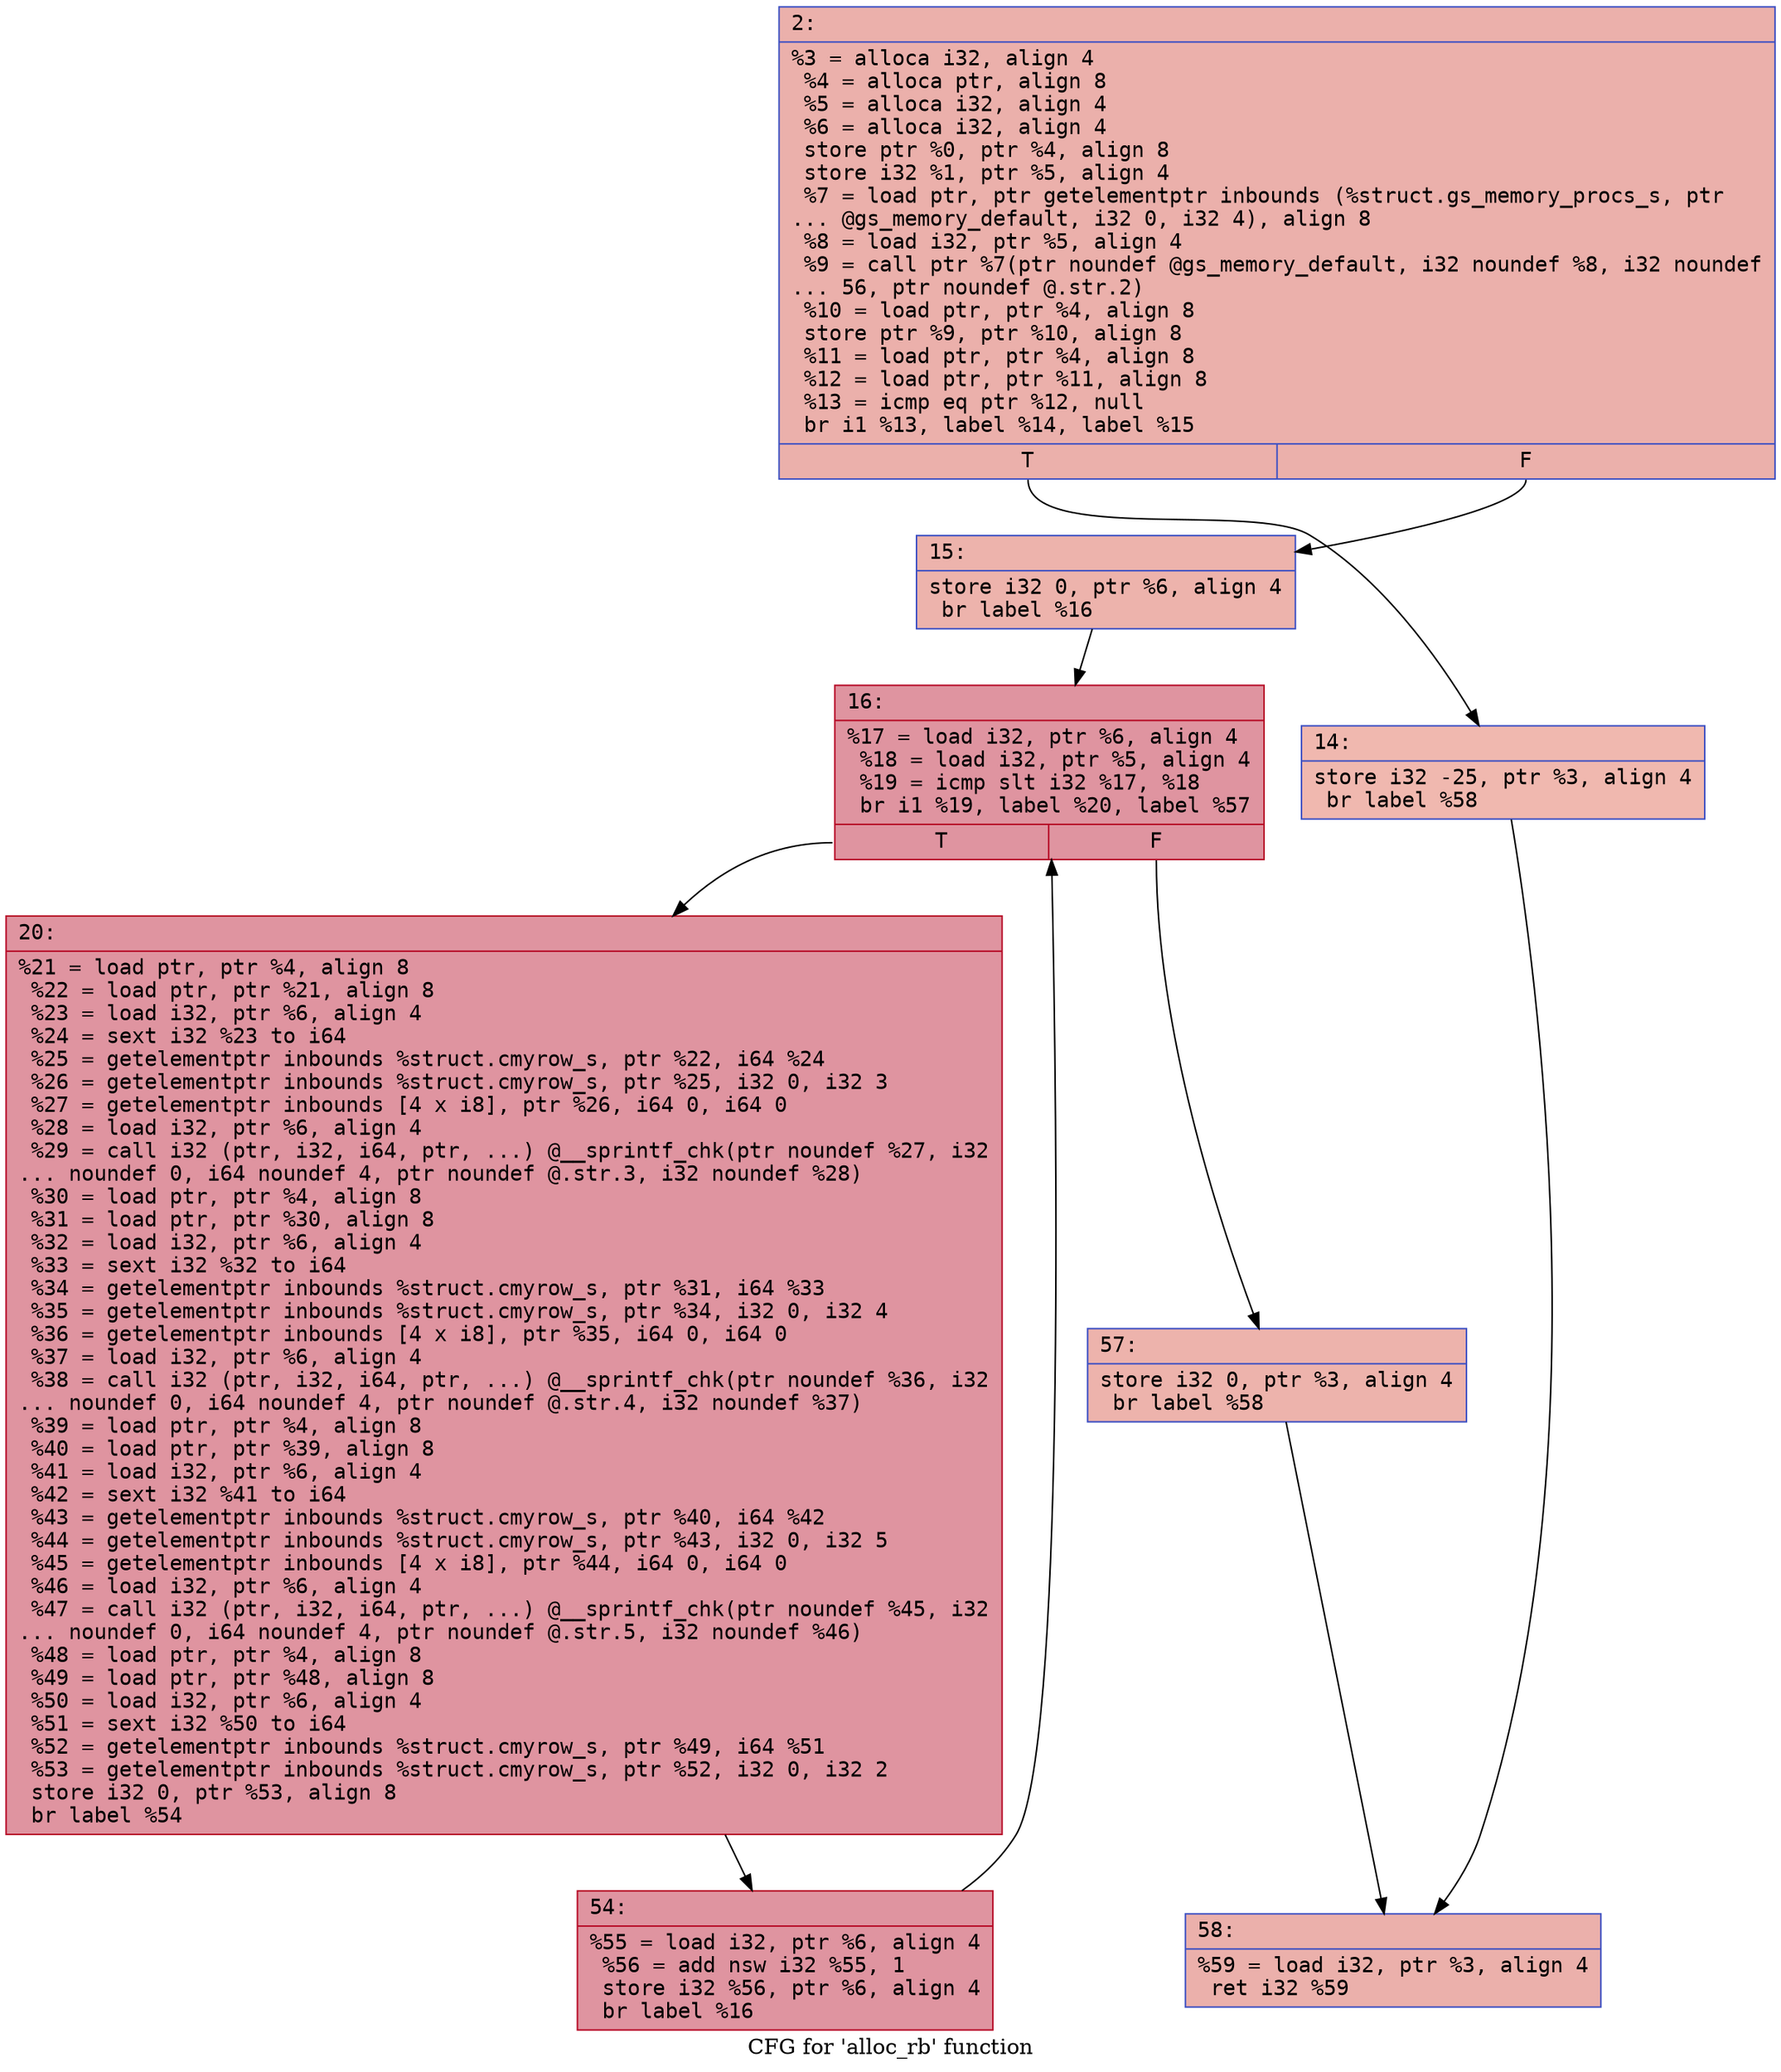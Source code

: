 digraph "CFG for 'alloc_rb' function" {
	label="CFG for 'alloc_rb' function";

	Node0x600002746940 [shape=record,color="#3d50c3ff", style=filled, fillcolor="#d24b4070" fontname="Courier",label="{2:\l|  %3 = alloca i32, align 4\l  %4 = alloca ptr, align 8\l  %5 = alloca i32, align 4\l  %6 = alloca i32, align 4\l  store ptr %0, ptr %4, align 8\l  store i32 %1, ptr %5, align 4\l  %7 = load ptr, ptr getelementptr inbounds (%struct.gs_memory_procs_s, ptr\l... @gs_memory_default, i32 0, i32 4), align 8\l  %8 = load i32, ptr %5, align 4\l  %9 = call ptr %7(ptr noundef @gs_memory_default, i32 noundef %8, i32 noundef\l... 56, ptr noundef @.str.2)\l  %10 = load ptr, ptr %4, align 8\l  store ptr %9, ptr %10, align 8\l  %11 = load ptr, ptr %4, align 8\l  %12 = load ptr, ptr %11, align 8\l  %13 = icmp eq ptr %12, null\l  br i1 %13, label %14, label %15\l|{<s0>T|<s1>F}}"];
	Node0x600002746940:s0 -> Node0x600002746990[tooltip="2 -> 14\nProbability 37.50%" ];
	Node0x600002746940:s1 -> Node0x6000027469e0[tooltip="2 -> 15\nProbability 62.50%" ];
	Node0x600002746990 [shape=record,color="#3d50c3ff", style=filled, fillcolor="#dc5d4a70" fontname="Courier",label="{14:\l|  store i32 -25, ptr %3, align 4\l  br label %58\l}"];
	Node0x600002746990 -> Node0x600002746b70[tooltip="14 -> 58\nProbability 100.00%" ];
	Node0x6000027469e0 [shape=record,color="#3d50c3ff", style=filled, fillcolor="#d6524470" fontname="Courier",label="{15:\l|  store i32 0, ptr %6, align 4\l  br label %16\l}"];
	Node0x6000027469e0 -> Node0x600002746a30[tooltip="15 -> 16\nProbability 100.00%" ];
	Node0x600002746a30 [shape=record,color="#b70d28ff", style=filled, fillcolor="#b70d2870" fontname="Courier",label="{16:\l|  %17 = load i32, ptr %6, align 4\l  %18 = load i32, ptr %5, align 4\l  %19 = icmp slt i32 %17, %18\l  br i1 %19, label %20, label %57\l|{<s0>T|<s1>F}}"];
	Node0x600002746a30:s0 -> Node0x600002746a80[tooltip="16 -> 20\nProbability 96.88%" ];
	Node0x600002746a30:s1 -> Node0x600002746b20[tooltip="16 -> 57\nProbability 3.12%" ];
	Node0x600002746a80 [shape=record,color="#b70d28ff", style=filled, fillcolor="#b70d2870" fontname="Courier",label="{20:\l|  %21 = load ptr, ptr %4, align 8\l  %22 = load ptr, ptr %21, align 8\l  %23 = load i32, ptr %6, align 4\l  %24 = sext i32 %23 to i64\l  %25 = getelementptr inbounds %struct.cmyrow_s, ptr %22, i64 %24\l  %26 = getelementptr inbounds %struct.cmyrow_s, ptr %25, i32 0, i32 3\l  %27 = getelementptr inbounds [4 x i8], ptr %26, i64 0, i64 0\l  %28 = load i32, ptr %6, align 4\l  %29 = call i32 (ptr, i32, i64, ptr, ...) @__sprintf_chk(ptr noundef %27, i32\l... noundef 0, i64 noundef 4, ptr noundef @.str.3, i32 noundef %28)\l  %30 = load ptr, ptr %4, align 8\l  %31 = load ptr, ptr %30, align 8\l  %32 = load i32, ptr %6, align 4\l  %33 = sext i32 %32 to i64\l  %34 = getelementptr inbounds %struct.cmyrow_s, ptr %31, i64 %33\l  %35 = getelementptr inbounds %struct.cmyrow_s, ptr %34, i32 0, i32 4\l  %36 = getelementptr inbounds [4 x i8], ptr %35, i64 0, i64 0\l  %37 = load i32, ptr %6, align 4\l  %38 = call i32 (ptr, i32, i64, ptr, ...) @__sprintf_chk(ptr noundef %36, i32\l... noundef 0, i64 noundef 4, ptr noundef @.str.4, i32 noundef %37)\l  %39 = load ptr, ptr %4, align 8\l  %40 = load ptr, ptr %39, align 8\l  %41 = load i32, ptr %6, align 4\l  %42 = sext i32 %41 to i64\l  %43 = getelementptr inbounds %struct.cmyrow_s, ptr %40, i64 %42\l  %44 = getelementptr inbounds %struct.cmyrow_s, ptr %43, i32 0, i32 5\l  %45 = getelementptr inbounds [4 x i8], ptr %44, i64 0, i64 0\l  %46 = load i32, ptr %6, align 4\l  %47 = call i32 (ptr, i32, i64, ptr, ...) @__sprintf_chk(ptr noundef %45, i32\l... noundef 0, i64 noundef 4, ptr noundef @.str.5, i32 noundef %46)\l  %48 = load ptr, ptr %4, align 8\l  %49 = load ptr, ptr %48, align 8\l  %50 = load i32, ptr %6, align 4\l  %51 = sext i32 %50 to i64\l  %52 = getelementptr inbounds %struct.cmyrow_s, ptr %49, i64 %51\l  %53 = getelementptr inbounds %struct.cmyrow_s, ptr %52, i32 0, i32 2\l  store i32 0, ptr %53, align 8\l  br label %54\l}"];
	Node0x600002746a80 -> Node0x600002746ad0[tooltip="20 -> 54\nProbability 100.00%" ];
	Node0x600002746ad0 [shape=record,color="#b70d28ff", style=filled, fillcolor="#b70d2870" fontname="Courier",label="{54:\l|  %55 = load i32, ptr %6, align 4\l  %56 = add nsw i32 %55, 1\l  store i32 %56, ptr %6, align 4\l  br label %16\l}"];
	Node0x600002746ad0 -> Node0x600002746a30[tooltip="54 -> 16\nProbability 100.00%" ];
	Node0x600002746b20 [shape=record,color="#3d50c3ff", style=filled, fillcolor="#d6524470" fontname="Courier",label="{57:\l|  store i32 0, ptr %3, align 4\l  br label %58\l}"];
	Node0x600002746b20 -> Node0x600002746b70[tooltip="57 -> 58\nProbability 100.00%" ];
	Node0x600002746b70 [shape=record,color="#3d50c3ff", style=filled, fillcolor="#d24b4070" fontname="Courier",label="{58:\l|  %59 = load i32, ptr %3, align 4\l  ret i32 %59\l}"];
}
